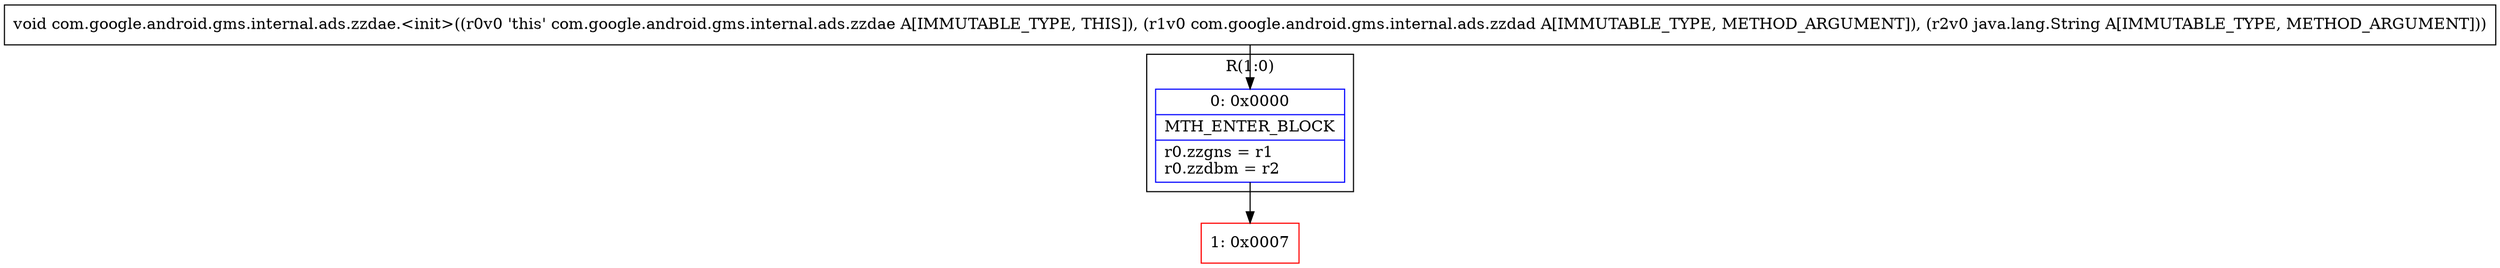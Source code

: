 digraph "CFG forcom.google.android.gms.internal.ads.zzdae.\<init\>(Lcom\/google\/android\/gms\/internal\/ads\/zzdad;Ljava\/lang\/String;)V" {
subgraph cluster_Region_1241956178 {
label = "R(1:0)";
node [shape=record,color=blue];
Node_0 [shape=record,label="{0\:\ 0x0000|MTH_ENTER_BLOCK\l|r0.zzgns = r1\lr0.zzdbm = r2\l}"];
}
Node_1 [shape=record,color=red,label="{1\:\ 0x0007}"];
MethodNode[shape=record,label="{void com.google.android.gms.internal.ads.zzdae.\<init\>((r0v0 'this' com.google.android.gms.internal.ads.zzdae A[IMMUTABLE_TYPE, THIS]), (r1v0 com.google.android.gms.internal.ads.zzdad A[IMMUTABLE_TYPE, METHOD_ARGUMENT]), (r2v0 java.lang.String A[IMMUTABLE_TYPE, METHOD_ARGUMENT])) }"];
MethodNode -> Node_0;
Node_0 -> Node_1;
}

